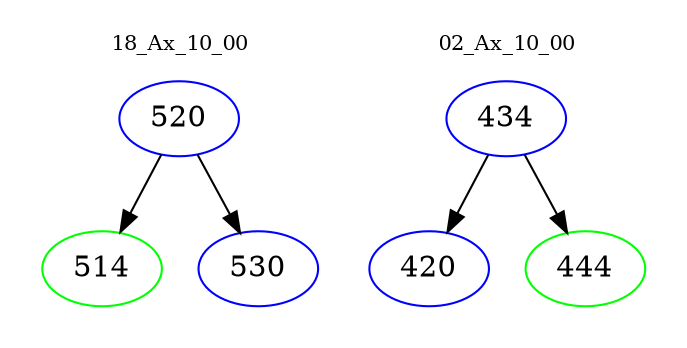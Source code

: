 digraph{
subgraph cluster_0 {
color = white
label = "18_Ax_10_00";
fontsize=10;
T0_520 [label="520", color="blue"]
T0_520 -> T0_514 [color="black"]
T0_514 [label="514", color="green"]
T0_520 -> T0_530 [color="black"]
T0_530 [label="530", color="blue"]
}
subgraph cluster_1 {
color = white
label = "02_Ax_10_00";
fontsize=10;
T1_434 [label="434", color="blue"]
T1_434 -> T1_420 [color="black"]
T1_420 [label="420", color="blue"]
T1_434 -> T1_444 [color="black"]
T1_444 [label="444", color="green"]
}
}
